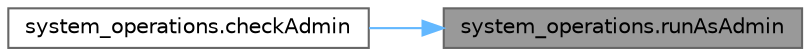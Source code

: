 digraph "system_operations.runAsAdmin"
{
 // LATEX_PDF_SIZE
  bgcolor="transparent";
  edge [fontname=Helvetica,fontsize=10,labelfontname=Helvetica,labelfontsize=10];
  node [fontname=Helvetica,fontsize=10,shape=box,height=0.2,width=0.4];
  rankdir="RL";
  Node1 [label="system_operations.runAsAdmin",height=0.2,width=0.4,color="gray40", fillcolor="grey60", style="filled", fontcolor="black",tooltip=" "];
  Node1 -> Node2 [dir="back",color="steelblue1",style="solid"];
  Node2 [label="system_operations.checkAdmin",height=0.2,width=0.4,color="grey40", fillcolor="white", style="filled",URL="$de/d05/namespacesystem__operations.html#a2d29427becb76cd67d51fe071b7aa721",tooltip=" "];
}
